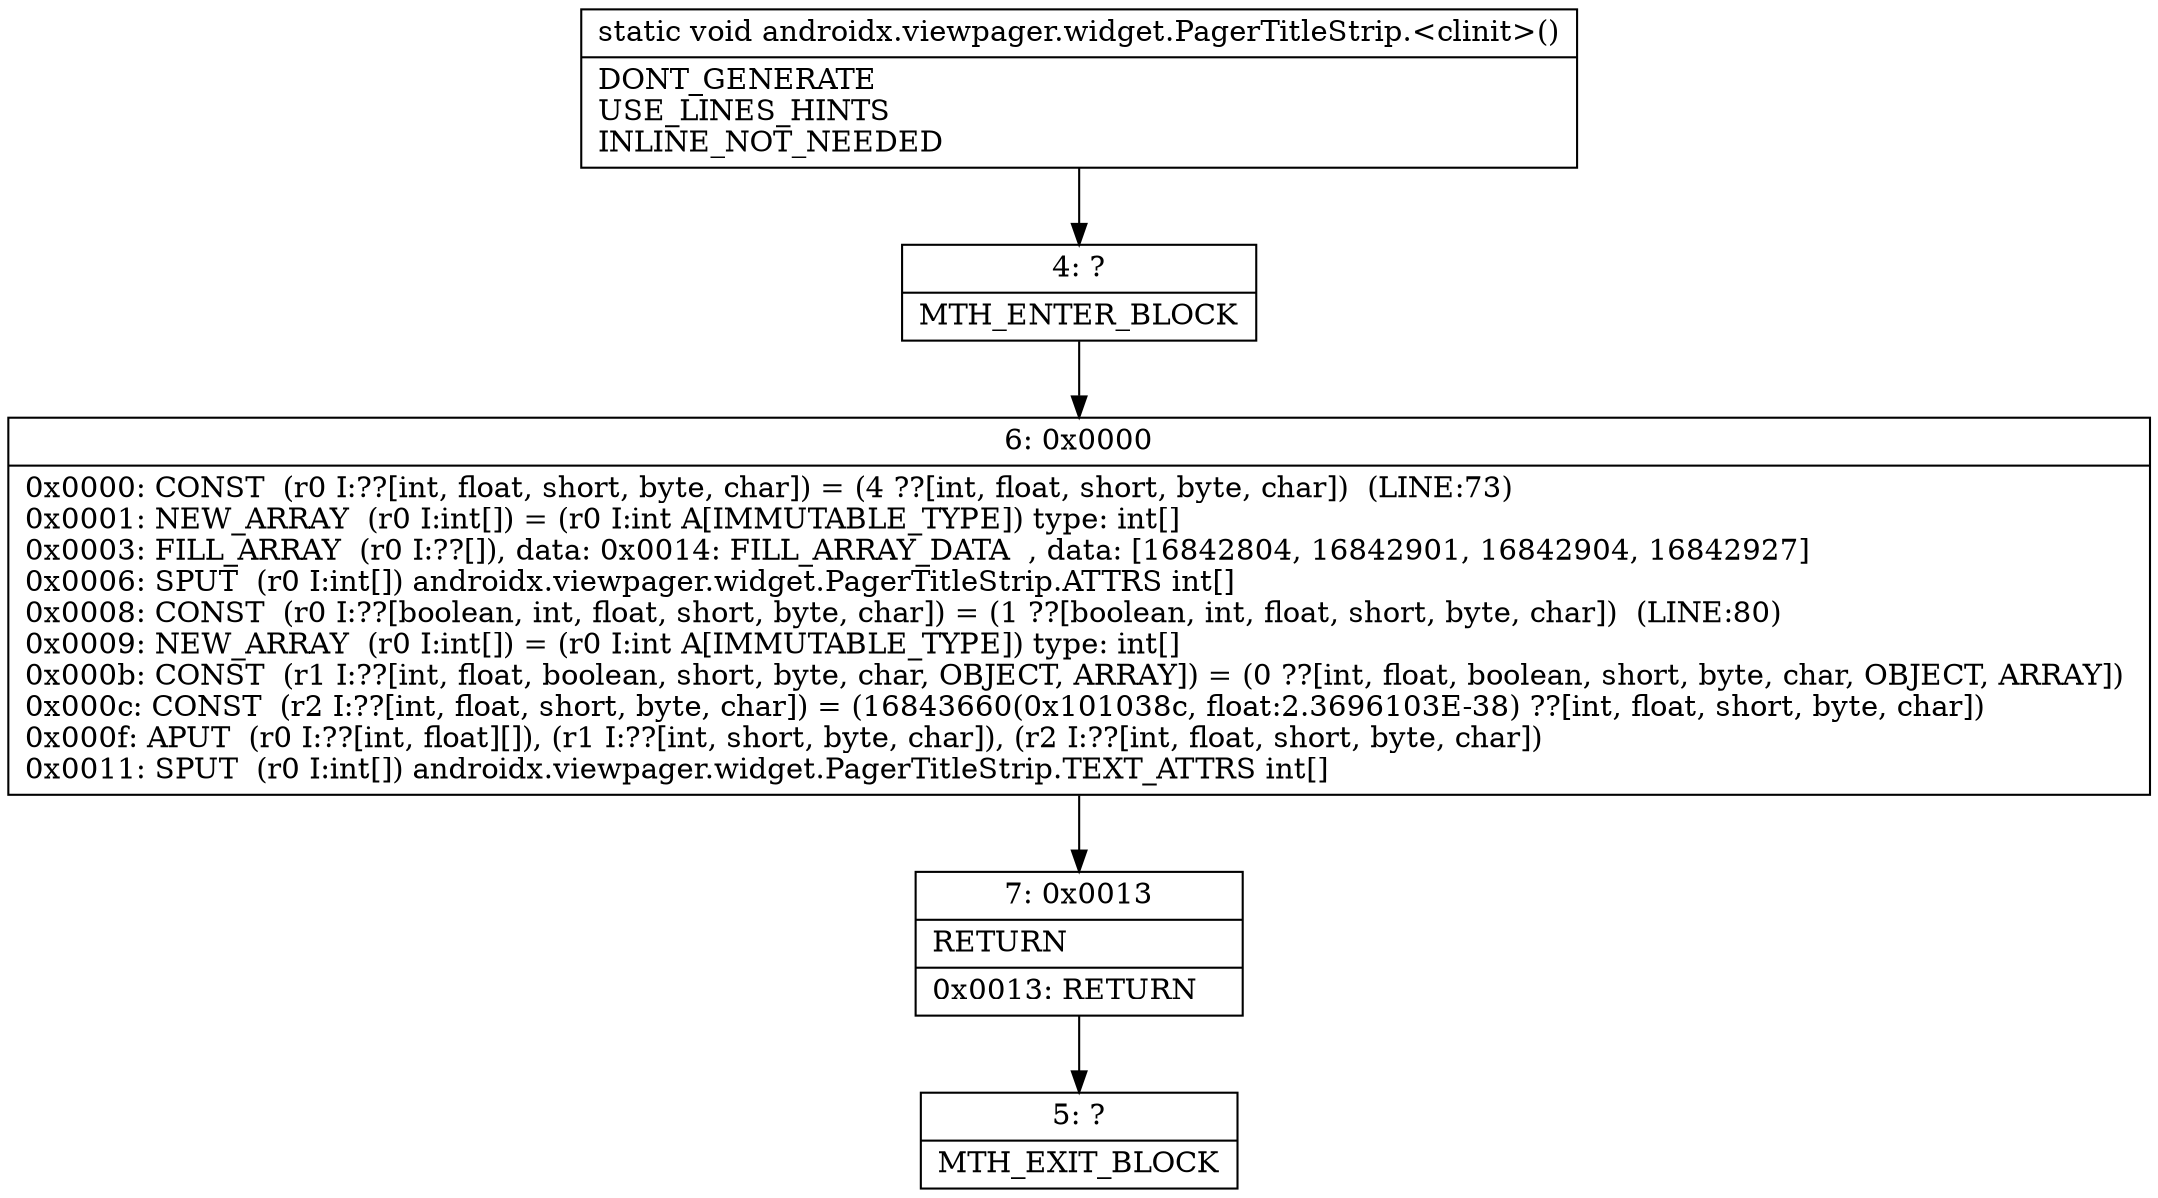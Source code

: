 digraph "CFG forandroidx.viewpager.widget.PagerTitleStrip.\<clinit\>()V" {
Node_4 [shape=record,label="{4\:\ ?|MTH_ENTER_BLOCK\l}"];
Node_6 [shape=record,label="{6\:\ 0x0000|0x0000: CONST  (r0 I:??[int, float, short, byte, char]) = (4 ??[int, float, short, byte, char])  (LINE:73)\l0x0001: NEW_ARRAY  (r0 I:int[]) = (r0 I:int A[IMMUTABLE_TYPE]) type: int[] \l0x0003: FILL_ARRAY  (r0 I:??[]), data: 0x0014: FILL_ARRAY_DATA  , data: [16842804, 16842901, 16842904, 16842927] \l0x0006: SPUT  (r0 I:int[]) androidx.viewpager.widget.PagerTitleStrip.ATTRS int[] \l0x0008: CONST  (r0 I:??[boolean, int, float, short, byte, char]) = (1 ??[boolean, int, float, short, byte, char])  (LINE:80)\l0x0009: NEW_ARRAY  (r0 I:int[]) = (r0 I:int A[IMMUTABLE_TYPE]) type: int[] \l0x000b: CONST  (r1 I:??[int, float, boolean, short, byte, char, OBJECT, ARRAY]) = (0 ??[int, float, boolean, short, byte, char, OBJECT, ARRAY]) \l0x000c: CONST  (r2 I:??[int, float, short, byte, char]) = (16843660(0x101038c, float:2.3696103E\-38) ??[int, float, short, byte, char]) \l0x000f: APUT  (r0 I:??[int, float][]), (r1 I:??[int, short, byte, char]), (r2 I:??[int, float, short, byte, char]) \l0x0011: SPUT  (r0 I:int[]) androidx.viewpager.widget.PagerTitleStrip.TEXT_ATTRS int[] \l}"];
Node_7 [shape=record,label="{7\:\ 0x0013|RETURN\l|0x0013: RETURN   \l}"];
Node_5 [shape=record,label="{5\:\ ?|MTH_EXIT_BLOCK\l}"];
MethodNode[shape=record,label="{static void androidx.viewpager.widget.PagerTitleStrip.\<clinit\>()  | DONT_GENERATE\lUSE_LINES_HINTS\lINLINE_NOT_NEEDED\l}"];
MethodNode -> Node_4;Node_4 -> Node_6;
Node_6 -> Node_7;
Node_7 -> Node_5;
}

